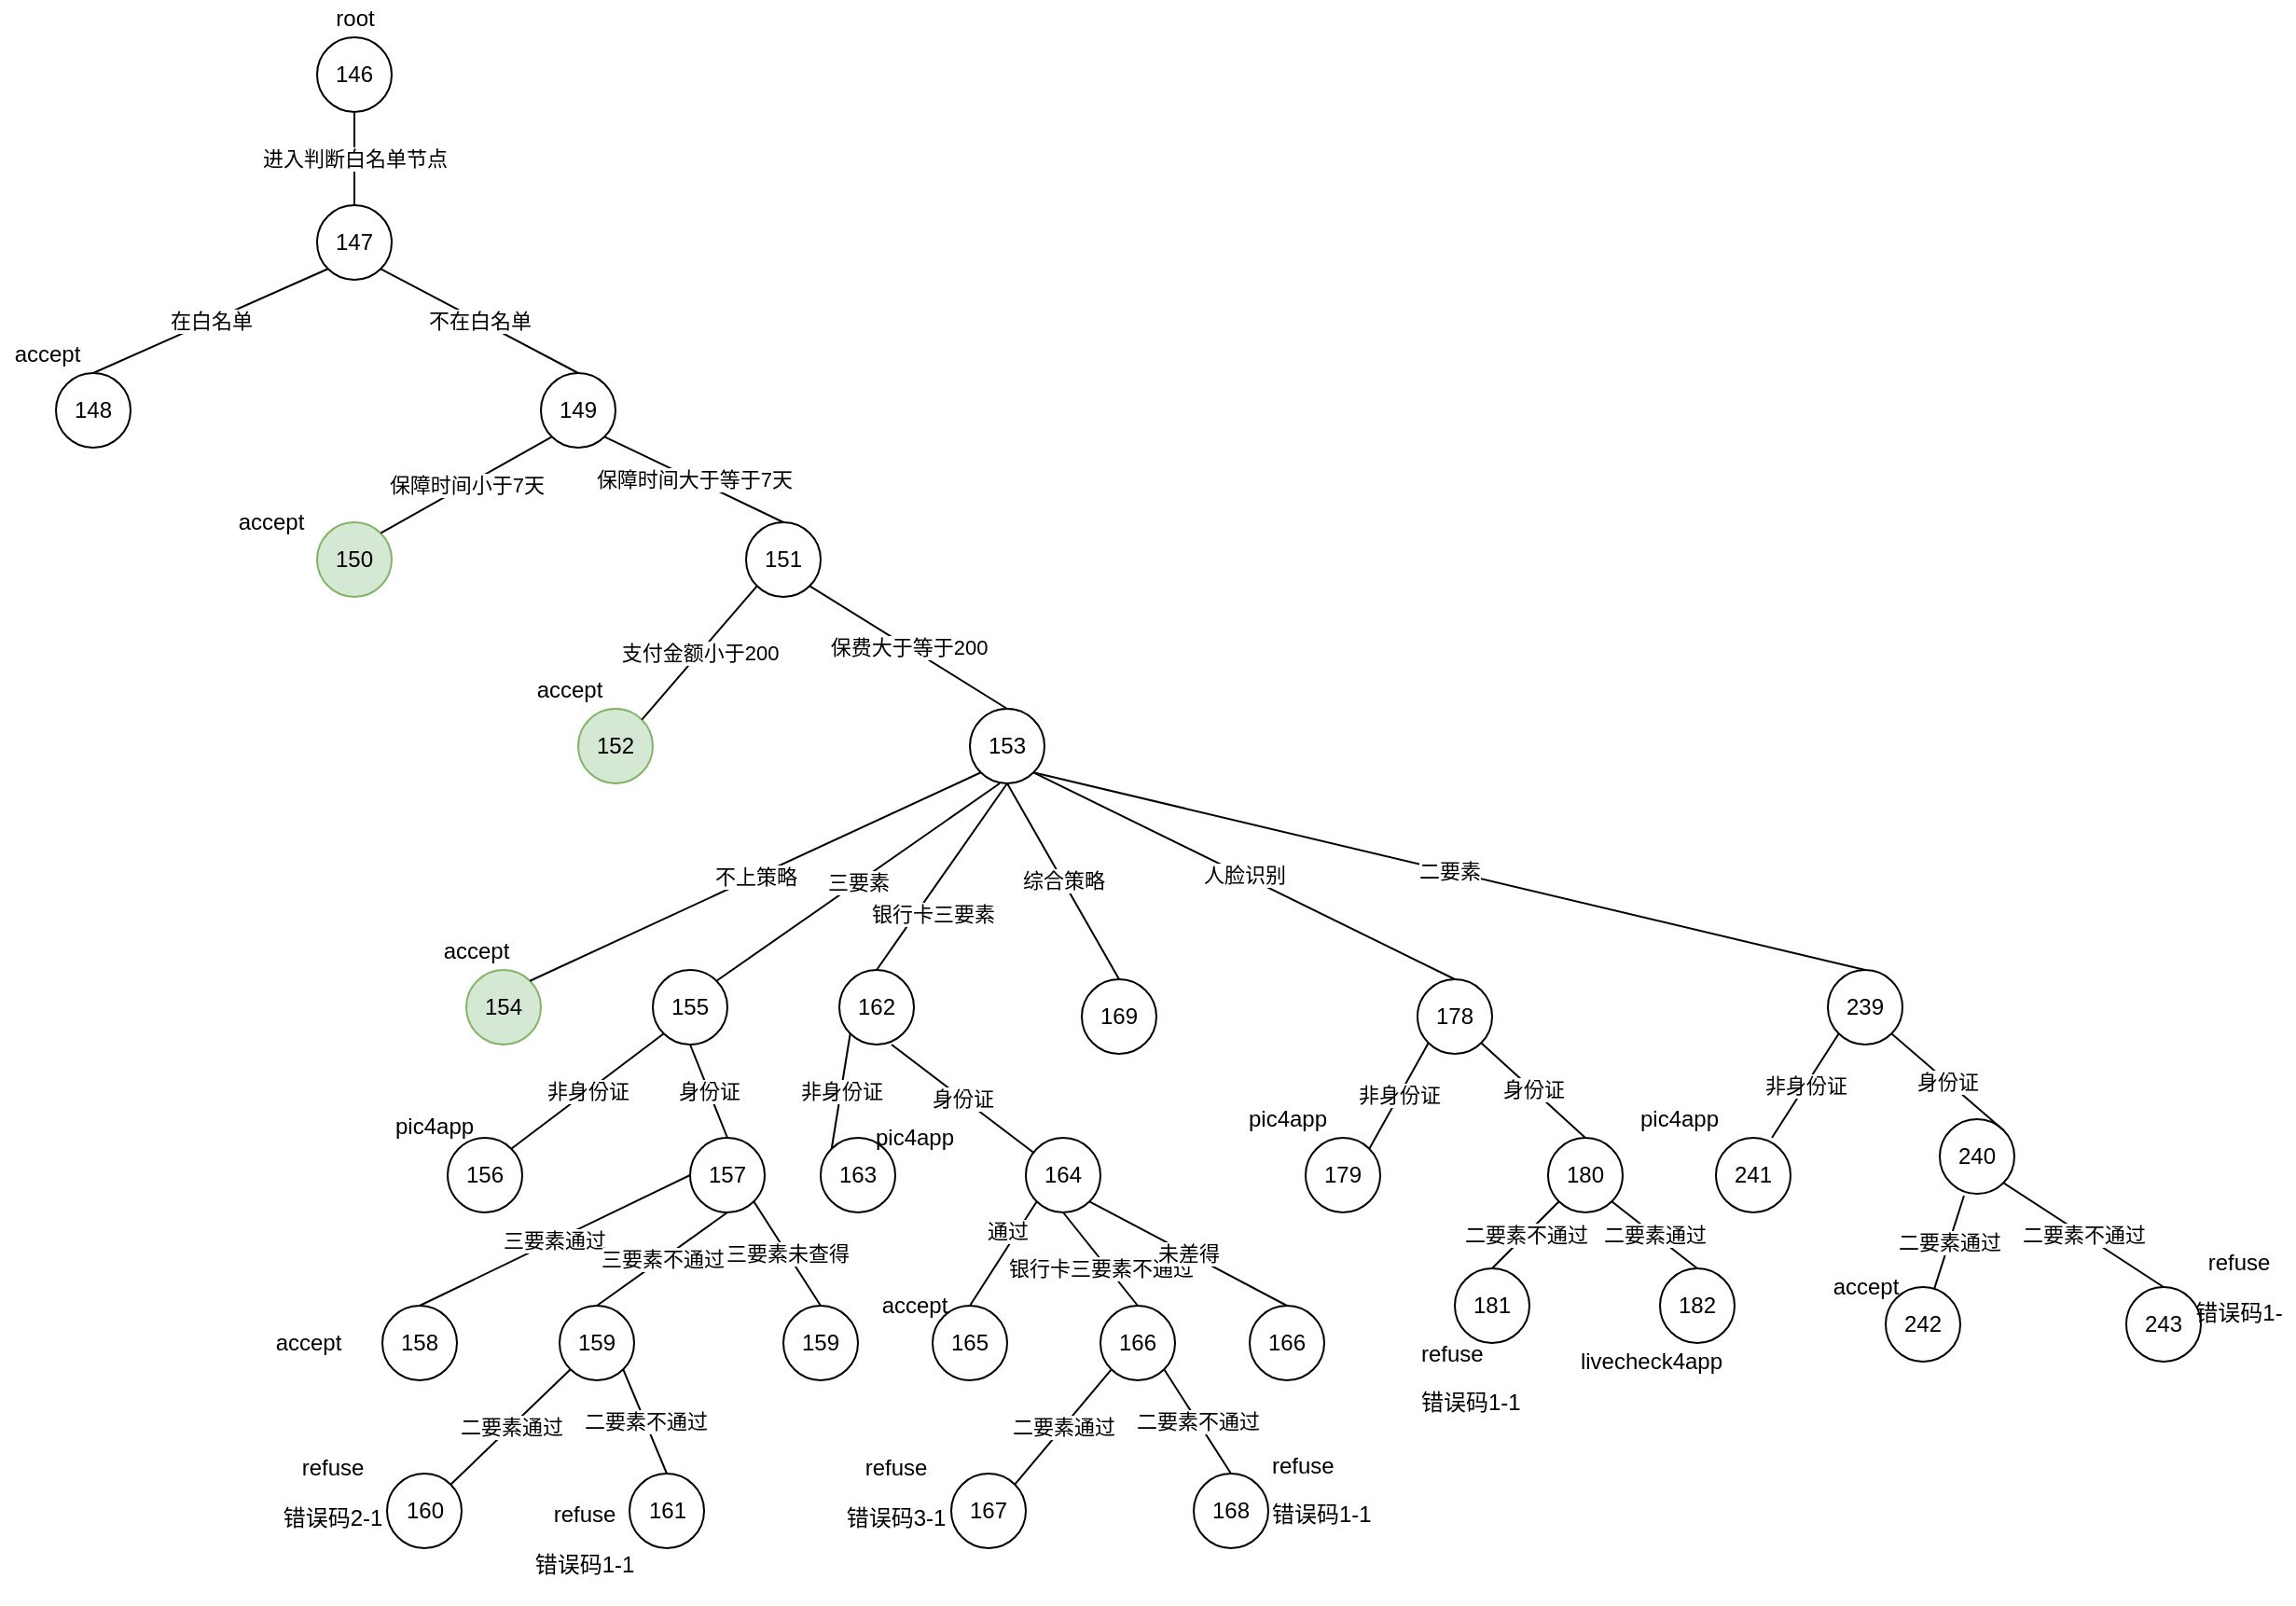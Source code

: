 <mxfile version="13.8.5" type="github">
  <diagram id="_yXJCs3Dyi4fHrGJne3K" name="第 1 页">
    <mxGraphModel dx="1422" dy="794" grid="1" gridSize="10" guides="1" tooltips="1" connect="1" arrows="1" fold="1" page="1" pageScale="1" pageWidth="827" pageHeight="1169" math="0" shadow="0">
      <root>
        <mxCell id="0" />
        <mxCell id="1" parent="0" />
        <mxCell id="rXdfEP0PpujDLgzS87RZ-1" value="146" style="ellipse;whiteSpace=wrap;html=1;" vertex="1" parent="1">
          <mxGeometry x="400" y="60" width="40" height="40" as="geometry" />
        </mxCell>
        <mxCell id="rXdfEP0PpujDLgzS87RZ-2" value="147" style="ellipse;whiteSpace=wrap;html=1;" vertex="1" parent="1">
          <mxGeometry x="400" y="150" width="40" height="40" as="geometry" />
        </mxCell>
        <mxCell id="rXdfEP0PpujDLgzS87RZ-4" value="进入判断白名单节点" style="endArrow=none;html=1;entryX=0.5;entryY=1;entryDx=0;entryDy=0;exitX=0.5;exitY=0;exitDx=0;exitDy=0;" edge="1" parent="1" source="rXdfEP0PpujDLgzS87RZ-2" target="rXdfEP0PpujDLgzS87RZ-1">
          <mxGeometry width="50" height="50" relative="1" as="geometry">
            <mxPoint x="70" y="310" as="sourcePoint" />
            <mxPoint x="120" y="260" as="targetPoint" />
          </mxGeometry>
        </mxCell>
        <mxCell id="rXdfEP0PpujDLgzS87RZ-5" value="root" style="text;html=1;align=center;verticalAlign=middle;resizable=0;points=[];autosize=1;" vertex="1" parent="1">
          <mxGeometry x="400" y="40" width="40" height="20" as="geometry" />
        </mxCell>
        <mxCell id="rXdfEP0PpujDLgzS87RZ-6" value="148" style="ellipse;whiteSpace=wrap;html=1;" vertex="1" parent="1">
          <mxGeometry x="260" y="240" width="40" height="40" as="geometry" />
        </mxCell>
        <mxCell id="rXdfEP0PpujDLgzS87RZ-7" value="149" style="ellipse;whiteSpace=wrap;html=1;" vertex="1" parent="1">
          <mxGeometry x="520" y="240" width="40" height="40" as="geometry" />
        </mxCell>
        <mxCell id="rXdfEP0PpujDLgzS87RZ-8" value="在白名单" style="endArrow=none;html=1;entryX=0;entryY=1;entryDx=0;entryDy=0;exitX=0.5;exitY=0;exitDx=0;exitDy=0;" edge="1" parent="1" source="rXdfEP0PpujDLgzS87RZ-6" target="rXdfEP0PpujDLgzS87RZ-2">
          <mxGeometry width="50" height="50" relative="1" as="geometry">
            <mxPoint x="390" y="330" as="sourcePoint" />
            <mxPoint x="440" y="280" as="targetPoint" />
          </mxGeometry>
        </mxCell>
        <mxCell id="rXdfEP0PpujDLgzS87RZ-9" value="不在白名单" style="endArrow=none;html=1;entryX=1;entryY=1;entryDx=0;entryDy=0;exitX=0.5;exitY=0;exitDx=0;exitDy=0;" edge="1" parent="1" source="rXdfEP0PpujDLgzS87RZ-7" target="rXdfEP0PpujDLgzS87RZ-2">
          <mxGeometry width="50" height="50" relative="1" as="geometry">
            <mxPoint x="390" y="330" as="sourcePoint" />
            <mxPoint x="440" y="280" as="targetPoint" />
          </mxGeometry>
        </mxCell>
        <mxCell id="rXdfEP0PpujDLgzS87RZ-10" value="accept" style="text;html=1;align=center;verticalAlign=middle;resizable=0;points=[];autosize=1;" vertex="1" parent="1">
          <mxGeometry x="230" y="220" width="50" height="20" as="geometry" />
        </mxCell>
        <mxCell id="rXdfEP0PpujDLgzS87RZ-11" value="150" style="ellipse;whiteSpace=wrap;html=1;fillColor=#d5e8d4;strokeColor=#82b366;" vertex="1" parent="1">
          <mxGeometry x="400" y="320" width="40" height="40" as="geometry" />
        </mxCell>
        <mxCell id="rXdfEP0PpujDLgzS87RZ-12" value="151" style="ellipse;whiteSpace=wrap;html=1;" vertex="1" parent="1">
          <mxGeometry x="630" y="320" width="40" height="40" as="geometry" />
        </mxCell>
        <mxCell id="rXdfEP0PpujDLgzS87RZ-13" value="保障时间小于7天" style="endArrow=none;html=1;entryX=0;entryY=1;entryDx=0;entryDy=0;exitX=1;exitY=0;exitDx=0;exitDy=0;" edge="1" parent="1" source="rXdfEP0PpujDLgzS87RZ-11" target="rXdfEP0PpujDLgzS87RZ-7">
          <mxGeometry width="50" height="50" relative="1" as="geometry">
            <mxPoint x="390" y="330" as="sourcePoint" />
            <mxPoint x="440" y="280" as="targetPoint" />
          </mxGeometry>
        </mxCell>
        <mxCell id="rXdfEP0PpujDLgzS87RZ-14" value="保障时间大于等于7天" style="endArrow=none;html=1;entryX=1;entryY=1;entryDx=0;entryDy=0;exitX=0.5;exitY=0;exitDx=0;exitDy=0;" edge="1" parent="1" source="rXdfEP0PpujDLgzS87RZ-12" target="rXdfEP0PpujDLgzS87RZ-7">
          <mxGeometry width="50" height="50" relative="1" as="geometry">
            <mxPoint x="390" y="330" as="sourcePoint" />
            <mxPoint x="440" y="280" as="targetPoint" />
          </mxGeometry>
        </mxCell>
        <mxCell id="rXdfEP0PpujDLgzS87RZ-15" value="accept" style="text;html=1;align=center;verticalAlign=middle;resizable=0;points=[];autosize=1;" vertex="1" parent="1">
          <mxGeometry x="350" y="310" width="50" height="20" as="geometry" />
        </mxCell>
        <mxCell id="rXdfEP0PpujDLgzS87RZ-16" value="152" style="ellipse;whiteSpace=wrap;html=1;fillColor=#d5e8d4;strokeColor=#82b366;" vertex="1" parent="1">
          <mxGeometry x="540" y="420" width="40" height="40" as="geometry" />
        </mxCell>
        <mxCell id="rXdfEP0PpujDLgzS87RZ-17" value="153" style="ellipse;whiteSpace=wrap;html=1;" vertex="1" parent="1">
          <mxGeometry x="750" y="420" width="40" height="40" as="geometry" />
        </mxCell>
        <mxCell id="rXdfEP0PpujDLgzS87RZ-18" value="支付金额小于200" style="endArrow=none;html=1;entryX=0;entryY=1;entryDx=0;entryDy=0;exitX=1;exitY=0;exitDx=0;exitDy=0;" edge="1" parent="1" source="rXdfEP0PpujDLgzS87RZ-16" target="rXdfEP0PpujDLgzS87RZ-12">
          <mxGeometry width="50" height="50" relative="1" as="geometry">
            <mxPoint x="444.142" y="335.858" as="sourcePoint" />
            <mxPoint x="535.858" y="284.142" as="targetPoint" />
          </mxGeometry>
        </mxCell>
        <mxCell id="rXdfEP0PpujDLgzS87RZ-20" value="accept" style="text;html=1;align=center;verticalAlign=middle;resizable=0;points=[];autosize=1;" vertex="1" parent="1">
          <mxGeometry x="510" y="400" width="50" height="20" as="geometry" />
        </mxCell>
        <mxCell id="rXdfEP0PpujDLgzS87RZ-22" value="保费大于等于200" style="endArrow=none;html=1;entryX=1;entryY=1;entryDx=0;entryDy=0;exitX=0.5;exitY=0;exitDx=0;exitDy=0;" edge="1" parent="1" source="rXdfEP0PpujDLgzS87RZ-17" target="rXdfEP0PpujDLgzS87RZ-12">
          <mxGeometry width="50" height="50" relative="1" as="geometry">
            <mxPoint x="660" y="330" as="sourcePoint" />
            <mxPoint x="564.142" y="284.142" as="targetPoint" />
          </mxGeometry>
        </mxCell>
        <mxCell id="rXdfEP0PpujDLgzS87RZ-23" value="154" style="ellipse;whiteSpace=wrap;html=1;fillColor=#d5e8d4;strokeColor=#82b366;" vertex="1" parent="1">
          <mxGeometry x="480" y="560" width="40" height="40" as="geometry" />
        </mxCell>
        <mxCell id="rXdfEP0PpujDLgzS87RZ-24" value="155" style="ellipse;whiteSpace=wrap;html=1;" vertex="1" parent="1">
          <mxGeometry x="580" y="560" width="40" height="40" as="geometry" />
        </mxCell>
        <mxCell id="rXdfEP0PpujDLgzS87RZ-25" value="162" style="ellipse;whiteSpace=wrap;html=1;" vertex="1" parent="1">
          <mxGeometry x="680" y="560" width="40" height="40" as="geometry" />
        </mxCell>
        <mxCell id="rXdfEP0PpujDLgzS87RZ-26" value="169" style="ellipse;whiteSpace=wrap;html=1;" vertex="1" parent="1">
          <mxGeometry x="810" y="565" width="40" height="40" as="geometry" />
        </mxCell>
        <mxCell id="rXdfEP0PpujDLgzS87RZ-27" value="178" style="ellipse;whiteSpace=wrap;html=1;" vertex="1" parent="1">
          <mxGeometry x="990" y="565" width="40" height="40" as="geometry" />
        </mxCell>
        <mxCell id="rXdfEP0PpujDLgzS87RZ-28" value="239" style="ellipse;whiteSpace=wrap;html=1;" vertex="1" parent="1">
          <mxGeometry x="1210" y="560" width="40" height="40" as="geometry" />
        </mxCell>
        <mxCell id="rXdfEP0PpujDLgzS87RZ-29" value="不上策略" style="endArrow=none;html=1;entryX=0;entryY=1;entryDx=0;entryDy=0;exitX=1;exitY=0;exitDx=0;exitDy=0;" edge="1" parent="1" source="rXdfEP0PpujDLgzS87RZ-23" target="rXdfEP0PpujDLgzS87RZ-17">
          <mxGeometry width="50" height="50" relative="1" as="geometry">
            <mxPoint x="660" y="330" as="sourcePoint" />
            <mxPoint x="710" y="280" as="targetPoint" />
          </mxGeometry>
        </mxCell>
        <mxCell id="rXdfEP0PpujDLgzS87RZ-30" value="accept" style="text;html=1;align=center;verticalAlign=middle;resizable=0;points=[];autosize=1;" vertex="1" parent="1">
          <mxGeometry x="460" y="540" width="50" height="20" as="geometry" />
        </mxCell>
        <mxCell id="rXdfEP0PpujDLgzS87RZ-31" value="三要素" style="endArrow=none;html=1;exitX=1;exitY=0;exitDx=0;exitDy=0;" edge="1" parent="1" source="rXdfEP0PpujDLgzS87RZ-24">
          <mxGeometry width="50" height="50" relative="1" as="geometry">
            <mxPoint x="524.142" y="575.858" as="sourcePoint" />
            <mxPoint x="766" y="460" as="targetPoint" />
          </mxGeometry>
        </mxCell>
        <mxCell id="rXdfEP0PpujDLgzS87RZ-32" value="银行卡三要素" style="endArrow=none;html=1;exitX=0.5;exitY=0;exitDx=0;exitDy=0;" edge="1" parent="1" source="rXdfEP0PpujDLgzS87RZ-25">
          <mxGeometry x="-0.315" y="-7" width="50" height="50" relative="1" as="geometry">
            <mxPoint x="534.142" y="585.858" as="sourcePoint" />
            <mxPoint x="770" y="460" as="targetPoint" />
            <mxPoint as="offset" />
          </mxGeometry>
        </mxCell>
        <mxCell id="rXdfEP0PpujDLgzS87RZ-33" value="综合策略" style="endArrow=none;html=1;entryX=0.5;entryY=1;entryDx=0;entryDy=0;exitX=0.5;exitY=0;exitDx=0;exitDy=0;" edge="1" parent="1" source="rXdfEP0PpujDLgzS87RZ-26" target="rXdfEP0PpujDLgzS87RZ-17">
          <mxGeometry width="50" height="50" relative="1" as="geometry">
            <mxPoint x="660" y="330" as="sourcePoint" />
            <mxPoint x="710" y="280" as="targetPoint" />
          </mxGeometry>
        </mxCell>
        <mxCell id="rXdfEP0PpujDLgzS87RZ-34" value="人脸识别" style="endArrow=none;html=1;entryX=1;entryY=1;entryDx=0;entryDy=0;exitX=0.5;exitY=0;exitDx=0;exitDy=0;" edge="1" parent="1" source="rXdfEP0PpujDLgzS87RZ-27" target="rXdfEP0PpujDLgzS87RZ-17">
          <mxGeometry width="50" height="50" relative="1" as="geometry">
            <mxPoint x="840" y="575" as="sourcePoint" />
            <mxPoint x="780" y="470" as="targetPoint" />
          </mxGeometry>
        </mxCell>
        <mxCell id="rXdfEP0PpujDLgzS87RZ-35" value="二要素" style="endArrow=none;html=1;entryX=1;entryY=1;entryDx=0;entryDy=0;exitX=0.5;exitY=0;exitDx=0;exitDy=0;" edge="1" parent="1" source="rXdfEP0PpujDLgzS87RZ-28" target="rXdfEP0PpujDLgzS87RZ-17">
          <mxGeometry width="50" height="50" relative="1" as="geometry">
            <mxPoint x="1020" y="575" as="sourcePoint" />
            <mxPoint x="794.142" y="464.142" as="targetPoint" />
          </mxGeometry>
        </mxCell>
        <mxCell id="rXdfEP0PpujDLgzS87RZ-36" value="156" style="ellipse;whiteSpace=wrap;html=1;" vertex="1" parent="1">
          <mxGeometry x="470" y="650" width="40" height="40" as="geometry" />
        </mxCell>
        <mxCell id="rXdfEP0PpujDLgzS87RZ-37" value="157" style="ellipse;whiteSpace=wrap;html=1;" vertex="1" parent="1">
          <mxGeometry x="600" y="650" width="40" height="40" as="geometry" />
        </mxCell>
        <mxCell id="rXdfEP0PpujDLgzS87RZ-38" value="非身份证" style="endArrow=none;html=1;entryX=0;entryY=1;entryDx=0;entryDy=0;exitX=1;exitY=0;exitDx=0;exitDy=0;" edge="1" parent="1" source="rXdfEP0PpujDLgzS87RZ-36" target="rXdfEP0PpujDLgzS87RZ-24">
          <mxGeometry width="50" height="50" relative="1" as="geometry">
            <mxPoint x="660" y="730" as="sourcePoint" />
            <mxPoint x="710" y="680" as="targetPoint" />
          </mxGeometry>
        </mxCell>
        <mxCell id="rXdfEP0PpujDLgzS87RZ-39" value="身份证" style="endArrow=none;html=1;entryX=0.5;entryY=1;entryDx=0;entryDy=0;" edge="1" parent="1" target="rXdfEP0PpujDLgzS87RZ-24">
          <mxGeometry width="50" height="50" relative="1" as="geometry">
            <mxPoint x="620" y="650" as="sourcePoint" />
            <mxPoint x="710" y="680" as="targetPoint" />
          </mxGeometry>
        </mxCell>
        <mxCell id="rXdfEP0PpujDLgzS87RZ-40" value="pic4app" style="text;whiteSpace=wrap;html=1;" vertex="1" parent="1">
          <mxGeometry x="440" y="630" width="70" height="30" as="geometry" />
        </mxCell>
        <mxCell id="rXdfEP0PpujDLgzS87RZ-41" value="158" style="ellipse;whiteSpace=wrap;html=1;" vertex="1" parent="1">
          <mxGeometry x="435" y="740" width="40" height="40" as="geometry" />
        </mxCell>
        <mxCell id="rXdfEP0PpujDLgzS87RZ-42" value="159" style="ellipse;whiteSpace=wrap;html=1;" vertex="1" parent="1">
          <mxGeometry x="530" y="740" width="40" height="40" as="geometry" />
        </mxCell>
        <mxCell id="rXdfEP0PpujDLgzS87RZ-43" value="159" style="ellipse;whiteSpace=wrap;html=1;" vertex="1" parent="1">
          <mxGeometry x="650" y="740" width="40" height="40" as="geometry" />
        </mxCell>
        <mxCell id="rXdfEP0PpujDLgzS87RZ-44" value="三要素通过" style="endArrow=none;html=1;entryX=0;entryY=0.5;entryDx=0;entryDy=0;exitX=0.5;exitY=0;exitDx=0;exitDy=0;" edge="1" parent="1" source="rXdfEP0PpujDLgzS87RZ-41" target="rXdfEP0PpujDLgzS87RZ-37">
          <mxGeometry width="50" height="50" relative="1" as="geometry">
            <mxPoint x="410" y="410" as="sourcePoint" />
            <mxPoint x="460" y="360" as="targetPoint" />
          </mxGeometry>
        </mxCell>
        <mxCell id="rXdfEP0PpujDLgzS87RZ-45" value="三要素不通过" style="endArrow=none;html=1;entryX=0.5;entryY=1;entryDx=0;entryDy=0;exitX=0.5;exitY=0;exitDx=0;exitDy=0;" edge="1" parent="1" source="rXdfEP0PpujDLgzS87RZ-42" target="rXdfEP0PpujDLgzS87RZ-37">
          <mxGeometry width="50" height="50" relative="1" as="geometry">
            <mxPoint x="410" y="710" as="sourcePoint" />
            <mxPoint x="460" y="660" as="targetPoint" />
          </mxGeometry>
        </mxCell>
        <mxCell id="rXdfEP0PpujDLgzS87RZ-46" value="三要素未查得" style="endArrow=none;html=1;entryX=1;entryY=1;entryDx=0;entryDy=0;exitX=0.5;exitY=0;exitDx=0;exitDy=0;" edge="1" parent="1" source="rXdfEP0PpujDLgzS87RZ-43" target="rXdfEP0PpujDLgzS87RZ-37">
          <mxGeometry width="50" height="50" relative="1" as="geometry">
            <mxPoint x="410" y="710" as="sourcePoint" />
            <mxPoint x="460" y="660" as="targetPoint" />
          </mxGeometry>
        </mxCell>
        <mxCell id="rXdfEP0PpujDLgzS87RZ-47" value="accept" style="text;html=1;align=center;verticalAlign=middle;resizable=0;points=[];autosize=1;" vertex="1" parent="1">
          <mxGeometry x="370" y="750" width="50" height="20" as="geometry" />
        </mxCell>
        <mxCell id="rXdfEP0PpujDLgzS87RZ-48" value="161" style="ellipse;whiteSpace=wrap;html=1;" vertex="1" parent="1">
          <mxGeometry x="567.5" y="830" width="40" height="40" as="geometry" />
        </mxCell>
        <mxCell id="rXdfEP0PpujDLgzS87RZ-49" value="160" style="ellipse;whiteSpace=wrap;html=1;" vertex="1" parent="1">
          <mxGeometry x="437.5" y="830" width="40" height="40" as="geometry" />
        </mxCell>
        <mxCell id="rXdfEP0PpujDLgzS87RZ-51" value="二要素通过" style="endArrow=none;html=1;entryX=0;entryY=1;entryDx=0;entryDy=0;exitX=1;exitY=0;exitDx=0;exitDy=0;" edge="1" parent="1" source="rXdfEP0PpujDLgzS87RZ-49" target="rXdfEP0PpujDLgzS87RZ-42">
          <mxGeometry width="50" height="50" relative="1" as="geometry">
            <mxPoint x="410" y="710" as="sourcePoint" />
            <mxPoint x="460" y="660" as="targetPoint" />
          </mxGeometry>
        </mxCell>
        <mxCell id="rXdfEP0PpujDLgzS87RZ-52" value="二要素不通过" style="endArrow=none;html=1;entryX=1;entryY=1;entryDx=0;entryDy=0;exitX=0.5;exitY=0;exitDx=0;exitDy=0;" edge="1" parent="1" source="rXdfEP0PpujDLgzS87RZ-48" target="rXdfEP0PpujDLgzS87RZ-42">
          <mxGeometry width="50" height="50" relative="1" as="geometry">
            <mxPoint x="410" y="710" as="sourcePoint" />
            <mxPoint x="460" y="660" as="targetPoint" />
          </mxGeometry>
        </mxCell>
        <mxCell id="rXdfEP0PpujDLgzS87RZ-53" value="&lt;p&gt;refuse&lt;/p&gt;&lt;p&gt;&lt;span&gt;错误码2-1&lt;/span&gt;&lt;/p&gt;" style="text;html=1;align=center;verticalAlign=middle;resizable=0;points=[];autosize=1;" vertex="1" parent="1">
          <mxGeometry x="372.5" y="805" width="70" height="70" as="geometry" />
        </mxCell>
        <mxCell id="rXdfEP0PpujDLgzS87RZ-56" value="&lt;p&gt;refuse&lt;/p&gt;&lt;p&gt;错误码1-1&lt;/p&gt;" style="text;html=1;align=center;verticalAlign=middle;resizable=0;points=[];autosize=1;" vertex="1" parent="1">
          <mxGeometry x="507.5" y="830" width="70" height="70" as="geometry" />
        </mxCell>
        <mxCell id="rXdfEP0PpujDLgzS87RZ-57" value="164" style="ellipse;whiteSpace=wrap;html=1;" vertex="1" parent="1">
          <mxGeometry x="780" y="650" width="40" height="40" as="geometry" />
        </mxCell>
        <mxCell id="rXdfEP0PpujDLgzS87RZ-58" value="163" style="ellipse;whiteSpace=wrap;html=1;" vertex="1" parent="1">
          <mxGeometry x="670" y="650" width="40" height="40" as="geometry" />
        </mxCell>
        <mxCell id="rXdfEP0PpujDLgzS87RZ-59" value="非身份证" style="endArrow=none;html=1;entryX=0;entryY=1;entryDx=0;entryDy=0;exitX=0;exitY=0;exitDx=0;exitDy=0;" edge="1" parent="1" source="rXdfEP0PpujDLgzS87RZ-58" target="rXdfEP0PpujDLgzS87RZ-25">
          <mxGeometry width="50" height="50" relative="1" as="geometry">
            <mxPoint x="730" y="730" as="sourcePoint" />
            <mxPoint x="780" y="680" as="targetPoint" />
          </mxGeometry>
        </mxCell>
        <mxCell id="rXdfEP0PpujDLgzS87RZ-60" value="身份证" style="endArrow=none;html=1;entryX=0.7;entryY=1;entryDx=0;entryDy=0;entryPerimeter=0;" edge="1" parent="1" source="rXdfEP0PpujDLgzS87RZ-57" target="rXdfEP0PpujDLgzS87RZ-25">
          <mxGeometry width="50" height="50" relative="1" as="geometry">
            <mxPoint x="730" y="730" as="sourcePoint" />
            <mxPoint x="780" y="680" as="targetPoint" />
          </mxGeometry>
        </mxCell>
        <mxCell id="rXdfEP0PpujDLgzS87RZ-61" value="pic4app" style="text;html=1;align=center;verticalAlign=middle;resizable=0;points=[];autosize=1;" vertex="1" parent="1">
          <mxGeometry x="690" y="640" width="60" height="20" as="geometry" />
        </mxCell>
        <mxCell id="rXdfEP0PpujDLgzS87RZ-62" value="166" style="ellipse;whiteSpace=wrap;html=1;" vertex="1" parent="1">
          <mxGeometry x="900" y="740" width="40" height="40" as="geometry" />
        </mxCell>
        <mxCell id="rXdfEP0PpujDLgzS87RZ-63" value="166" style="ellipse;whiteSpace=wrap;html=1;" vertex="1" parent="1">
          <mxGeometry x="820" y="740" width="40" height="40" as="geometry" />
        </mxCell>
        <mxCell id="rXdfEP0PpujDLgzS87RZ-64" value="165" style="ellipse;whiteSpace=wrap;html=1;" vertex="1" parent="1">
          <mxGeometry x="730" y="740" width="40" height="40" as="geometry" />
        </mxCell>
        <mxCell id="rXdfEP0PpujDLgzS87RZ-65" value="银行卡三要素不通过" style="endArrow=none;html=1;entryX=0.5;entryY=1;entryDx=0;entryDy=0;exitX=0.5;exitY=0;exitDx=0;exitDy=0;" edge="1" parent="1" source="rXdfEP0PpujDLgzS87RZ-63" target="rXdfEP0PpujDLgzS87RZ-57">
          <mxGeometry x="-0.122" y="3" width="50" height="50" relative="1" as="geometry">
            <mxPoint x="730" y="730" as="sourcePoint" />
            <mxPoint x="780" y="680" as="targetPoint" />
            <mxPoint as="offset" />
          </mxGeometry>
        </mxCell>
        <mxCell id="rXdfEP0PpujDLgzS87RZ-66" value="通过" style="endArrow=none;html=1;entryX=0;entryY=1;entryDx=0;entryDy=0;exitX=0.5;exitY=0;exitDx=0;exitDy=0;" edge="1" parent="1" source="rXdfEP0PpujDLgzS87RZ-64" target="rXdfEP0PpujDLgzS87RZ-57">
          <mxGeometry x="0.34" y="5" width="50" height="50" relative="1" as="geometry">
            <mxPoint x="730" y="730" as="sourcePoint" />
            <mxPoint x="780" y="680" as="targetPoint" />
            <mxPoint as="offset" />
          </mxGeometry>
        </mxCell>
        <mxCell id="rXdfEP0PpujDLgzS87RZ-67" value="未差得" style="endArrow=none;html=1;entryX=1;entryY=1;entryDx=0;entryDy=0;exitX=0.5;exitY=0;exitDx=0;exitDy=0;" edge="1" parent="1" source="rXdfEP0PpujDLgzS87RZ-62" target="rXdfEP0PpujDLgzS87RZ-57">
          <mxGeometry width="50" height="50" relative="1" as="geometry">
            <mxPoint x="730" y="730" as="sourcePoint" />
            <mxPoint x="780" y="680" as="targetPoint" />
          </mxGeometry>
        </mxCell>
        <mxCell id="rXdfEP0PpujDLgzS87RZ-68" value="accept" style="text;html=1;align=center;verticalAlign=middle;resizable=0;points=[];autosize=1;" vertex="1" parent="1">
          <mxGeometry x="695" y="730" width="50" height="20" as="geometry" />
        </mxCell>
        <mxCell id="rXdfEP0PpujDLgzS87RZ-69" value="168" style="ellipse;whiteSpace=wrap;html=1;" vertex="1" parent="1">
          <mxGeometry x="870" y="830" width="40" height="40" as="geometry" />
        </mxCell>
        <mxCell id="rXdfEP0PpujDLgzS87RZ-70" value="167" style="ellipse;whiteSpace=wrap;html=1;" vertex="1" parent="1">
          <mxGeometry x="740" y="830" width="40" height="40" as="geometry" />
        </mxCell>
        <mxCell id="rXdfEP0PpujDLgzS87RZ-71" value="二要素通过" style="endArrow=none;html=1;entryX=0;entryY=1;entryDx=0;entryDy=0;exitX=1;exitY=0;exitDx=0;exitDy=0;" edge="1" parent="1" source="rXdfEP0PpujDLgzS87RZ-70" target="rXdfEP0PpujDLgzS87RZ-63">
          <mxGeometry width="50" height="50" relative="1" as="geometry">
            <mxPoint x="730" y="530" as="sourcePoint" />
            <mxPoint x="780" y="480" as="targetPoint" />
          </mxGeometry>
        </mxCell>
        <mxCell id="rXdfEP0PpujDLgzS87RZ-72" value="二要素不通过" style="endArrow=none;html=1;entryX=1;entryY=1;entryDx=0;entryDy=0;exitX=0.5;exitY=0;exitDx=0;exitDy=0;" edge="1" parent="1" source="rXdfEP0PpujDLgzS87RZ-69" target="rXdfEP0PpujDLgzS87RZ-63">
          <mxGeometry width="50" height="50" relative="1" as="geometry">
            <mxPoint x="730" y="530" as="sourcePoint" />
            <mxPoint x="780" y="480" as="targetPoint" />
          </mxGeometry>
        </mxCell>
        <mxCell id="rXdfEP0PpujDLgzS87RZ-73" value="&lt;p&gt;refuse&lt;/p&gt;&lt;p&gt;错误码3-1&lt;/p&gt;" style="text;html=1;align=center;verticalAlign=middle;resizable=0;points=[];autosize=1;" vertex="1" parent="1">
          <mxGeometry x="675" y="805" width="70" height="70" as="geometry" />
        </mxCell>
        <mxCell id="rXdfEP0PpujDLgzS87RZ-74" value="&lt;div id=&quot;base&quot;&gt;&lt;div class=&quot;ax_default flow_shape&quot; id=&quot;u89&quot;&gt;&lt;div class=&quot;text &quot; id=&quot;u89_text&quot;&gt;&lt;p&gt;&lt;span&gt;refuse&lt;/span&gt;&lt;/p&gt;&lt;p&gt;&lt;span&gt;错误码1-1&lt;/span&gt;&lt;/p&gt;&lt;/div&gt;&lt;/div&gt;&lt;/div&gt;" style="text;whiteSpace=wrap;html=1;" vertex="1" parent="1">
          <mxGeometry x="910" y="800" width="80" height="80" as="geometry" />
        </mxCell>
        <mxCell id="rXdfEP0PpujDLgzS87RZ-75" value="179" style="ellipse;whiteSpace=wrap;html=1;" vertex="1" parent="1">
          <mxGeometry x="930" y="650" width="40" height="40" as="geometry" />
        </mxCell>
        <mxCell id="rXdfEP0PpujDLgzS87RZ-76" value="180" style="ellipse;whiteSpace=wrap;html=1;" vertex="1" parent="1">
          <mxGeometry x="1060" y="650" width="40" height="40" as="geometry" />
        </mxCell>
        <mxCell id="rXdfEP0PpujDLgzS87RZ-77" value="非身份证" style="endArrow=none;html=1;entryX=0;entryY=1;entryDx=0;entryDy=0;exitX=1;exitY=0;exitDx=0;exitDy=0;" edge="1" parent="1" source="rXdfEP0PpujDLgzS87RZ-75" target="rXdfEP0PpujDLgzS87RZ-27">
          <mxGeometry width="50" height="50" relative="1" as="geometry">
            <mxPoint x="730" y="540" as="sourcePoint" />
            <mxPoint x="780" y="490" as="targetPoint" />
          </mxGeometry>
        </mxCell>
        <mxCell id="rXdfEP0PpujDLgzS87RZ-78" value="身份证" style="endArrow=none;html=1;entryX=1;entryY=1;entryDx=0;entryDy=0;exitX=0.5;exitY=0;exitDx=0;exitDy=0;" edge="1" parent="1" source="rXdfEP0PpujDLgzS87RZ-76" target="rXdfEP0PpujDLgzS87RZ-27">
          <mxGeometry width="50" height="50" relative="1" as="geometry">
            <mxPoint x="730" y="540" as="sourcePoint" />
            <mxPoint x="780" y="490" as="targetPoint" />
          </mxGeometry>
        </mxCell>
        <mxCell id="rXdfEP0PpujDLgzS87RZ-79" value="pic4app" style="text;html=1;align=center;verticalAlign=middle;resizable=0;points=[];autosize=1;" vertex="1" parent="1">
          <mxGeometry x="890" y="630" width="60" height="20" as="geometry" />
        </mxCell>
        <mxCell id="rXdfEP0PpujDLgzS87RZ-80" value="182" style="ellipse;whiteSpace=wrap;html=1;" vertex="1" parent="1">
          <mxGeometry x="1120" y="720" width="40" height="40" as="geometry" />
        </mxCell>
        <mxCell id="rXdfEP0PpujDLgzS87RZ-81" value="181" style="ellipse;whiteSpace=wrap;html=1;" vertex="1" parent="1">
          <mxGeometry x="1010" y="720" width="40" height="40" as="geometry" />
        </mxCell>
        <mxCell id="rXdfEP0PpujDLgzS87RZ-82" value="二要素不通过" style="endArrow=none;html=1;entryX=0;entryY=1;entryDx=0;entryDy=0;exitX=0.5;exitY=0;exitDx=0;exitDy=0;" edge="1" parent="1" source="rXdfEP0PpujDLgzS87RZ-81" target="rXdfEP0PpujDLgzS87RZ-76">
          <mxGeometry width="50" height="50" relative="1" as="geometry">
            <mxPoint x="730" y="540" as="sourcePoint" />
            <mxPoint x="780" y="490" as="targetPoint" />
          </mxGeometry>
        </mxCell>
        <mxCell id="rXdfEP0PpujDLgzS87RZ-83" value="二要素通过" style="endArrow=none;html=1;entryX=1;entryY=1;entryDx=0;entryDy=0;exitX=0.5;exitY=0;exitDx=0;exitDy=0;" edge="1" parent="1" source="rXdfEP0PpujDLgzS87RZ-80" target="rXdfEP0PpujDLgzS87RZ-76">
          <mxGeometry width="50" height="50" relative="1" as="geometry">
            <mxPoint x="730" y="440" as="sourcePoint" />
            <mxPoint x="780" y="390" as="targetPoint" />
          </mxGeometry>
        </mxCell>
        <mxCell id="rXdfEP0PpujDLgzS87RZ-84" value="livecheck4app" style="text;html=1;align=center;verticalAlign=middle;resizable=0;points=[];autosize=1;" vertex="1" parent="1">
          <mxGeometry x="1070" y="760" width="90" height="20" as="geometry" />
        </mxCell>
        <mxCell id="rXdfEP0PpujDLgzS87RZ-85" value="&lt;div id=&quot;base&quot;&gt;&lt;div class=&quot;ax_default flow_shape&quot; id=&quot;u109&quot;&gt;&lt;div class=&quot;text &quot; id=&quot;u109_text&quot;&gt;&lt;p&gt;&lt;span&gt;refuse&lt;/span&gt;&lt;/p&gt;&lt;p&gt;&lt;span&gt;错误码1-1&lt;/span&gt;&lt;/p&gt;&lt;/div&gt;&lt;/div&gt;&lt;/div&gt;" style="text;whiteSpace=wrap;html=1;" vertex="1" parent="1">
          <mxGeometry x="990" y="740" width="80" height="80" as="geometry" />
        </mxCell>
        <mxCell id="rXdfEP0PpujDLgzS87RZ-86" value="241" style="ellipse;whiteSpace=wrap;html=1;" vertex="1" parent="1">
          <mxGeometry x="1150" y="650" width="40" height="40" as="geometry" />
        </mxCell>
        <mxCell id="rXdfEP0PpujDLgzS87RZ-87" value="240" style="ellipse;whiteSpace=wrap;html=1;" vertex="1" parent="1">
          <mxGeometry x="1270" y="640" width="40" height="40" as="geometry" />
        </mxCell>
        <mxCell id="rXdfEP0PpujDLgzS87RZ-88" value="身份证" style="endArrow=none;html=1;entryX=1;entryY=1;entryDx=0;entryDy=0;exitX=1;exitY=0;exitDx=0;exitDy=0;" edge="1" parent="1" source="rXdfEP0PpujDLgzS87RZ-87" target="rXdfEP0PpujDLgzS87RZ-28">
          <mxGeometry width="50" height="50" relative="1" as="geometry">
            <mxPoint x="730" y="540" as="sourcePoint" />
            <mxPoint x="780" y="490" as="targetPoint" />
          </mxGeometry>
        </mxCell>
        <mxCell id="rXdfEP0PpujDLgzS87RZ-89" value="非身份证" style="endArrow=none;html=1;exitX=0.75;exitY=0;exitDx=0;exitDy=0;exitPerimeter=0;entryX=0;entryY=1;entryDx=0;entryDy=0;" edge="1" parent="1" source="rXdfEP0PpujDLgzS87RZ-86" target="rXdfEP0PpujDLgzS87RZ-28">
          <mxGeometry width="50" height="50" relative="1" as="geometry">
            <mxPoint x="730" y="540" as="sourcePoint" />
            <mxPoint x="1220" y="600" as="targetPoint" />
          </mxGeometry>
        </mxCell>
        <mxCell id="rXdfEP0PpujDLgzS87RZ-90" value="pic4app" style="text;html=1;align=center;verticalAlign=middle;resizable=0;points=[];autosize=1;" vertex="1" parent="1">
          <mxGeometry x="1100" y="630" width="60" height="20" as="geometry" />
        </mxCell>
        <mxCell id="rXdfEP0PpujDLgzS87RZ-91" value="243" style="ellipse;whiteSpace=wrap;html=1;" vertex="1" parent="1">
          <mxGeometry x="1370" y="730" width="40" height="40" as="geometry" />
        </mxCell>
        <mxCell id="rXdfEP0PpujDLgzS87RZ-92" value="242" style="ellipse;whiteSpace=wrap;html=1;" vertex="1" parent="1">
          <mxGeometry x="1241" y="730" width="40" height="40" as="geometry" />
        </mxCell>
        <mxCell id="rXdfEP0PpujDLgzS87RZ-93" value="二要素通过" style="endArrow=none;html=1;" edge="1" parent="1" source="rXdfEP0PpujDLgzS87RZ-92">
          <mxGeometry width="50" height="50" relative="1" as="geometry">
            <mxPoint x="770" y="540" as="sourcePoint" />
            <mxPoint x="1283" y="681" as="targetPoint" />
          </mxGeometry>
        </mxCell>
        <mxCell id="rXdfEP0PpujDLgzS87RZ-94" value="二要素不通过" style="endArrow=none;html=1;entryX=1;entryY=1;entryDx=0;entryDy=0;exitX=0.5;exitY=0;exitDx=0;exitDy=0;" edge="1" parent="1" source="rXdfEP0PpujDLgzS87RZ-91" target="rXdfEP0PpujDLgzS87RZ-87">
          <mxGeometry width="50" height="50" relative="1" as="geometry">
            <mxPoint x="770" y="540" as="sourcePoint" />
            <mxPoint x="820" y="490" as="targetPoint" />
          </mxGeometry>
        </mxCell>
        <mxCell id="rXdfEP0PpujDLgzS87RZ-95" value="accept" style="text;html=1;align=center;verticalAlign=middle;resizable=0;points=[];autosize=1;" vertex="1" parent="1">
          <mxGeometry x="1205" y="720" width="50" height="20" as="geometry" />
        </mxCell>
        <mxCell id="rXdfEP0PpujDLgzS87RZ-96" value="&lt;p&gt;refuse&lt;/p&gt;&lt;p&gt;错误码1-&lt;/p&gt;" style="text;html=1;align=center;verticalAlign=middle;resizable=0;points=[];autosize=1;" vertex="1" parent="1">
          <mxGeometry x="1400" y="695" width="60" height="70" as="geometry" />
        </mxCell>
      </root>
    </mxGraphModel>
  </diagram>
</mxfile>

